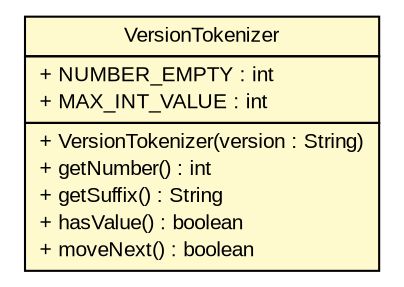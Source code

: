 #!/usr/local/bin/dot
#
# Class diagram 
# Generated by UMLGraph version R5_6-24-gf6e263 (http://www.umlgraph.org/)
#

digraph G {
	edge [fontname="arial",fontsize=10,labelfontname="arial",labelfontsize=10];
	node [fontname="arial",fontsize=10,shape=plaintext];
	nodesep=0.25;
	ranksep=0.5;
	// gov.sandia.cf.model.comparator.VersionTokenizer
	c440737 [label=<<table title="gov.sandia.cf.model.comparator.VersionTokenizer" border="0" cellborder="1" cellspacing="0" cellpadding="2" port="p" bgcolor="lemonChiffon" href="./VersionTokenizer.html">
		<tr><td><table border="0" cellspacing="0" cellpadding="1">
<tr><td align="center" balign="center"> VersionTokenizer </td></tr>
		</table></td></tr>
		<tr><td><table border="0" cellspacing="0" cellpadding="1">
<tr><td align="left" balign="left"> + NUMBER_EMPTY : int </td></tr>
<tr><td align="left" balign="left"> + MAX_INT_VALUE : int </td></tr>
		</table></td></tr>
		<tr><td><table border="0" cellspacing="0" cellpadding="1">
<tr><td align="left" balign="left"> + VersionTokenizer(version : String) </td></tr>
<tr><td align="left" balign="left"> + getNumber() : int </td></tr>
<tr><td align="left" balign="left"> + getSuffix() : String </td></tr>
<tr><td align="left" balign="left"> + hasValue() : boolean </td></tr>
<tr><td align="left" balign="left"> + moveNext() : boolean </td></tr>
		</table></td></tr>
		</table>>, URL="./VersionTokenizer.html", fontname="arial", fontcolor="black", fontsize=10.0];
}

